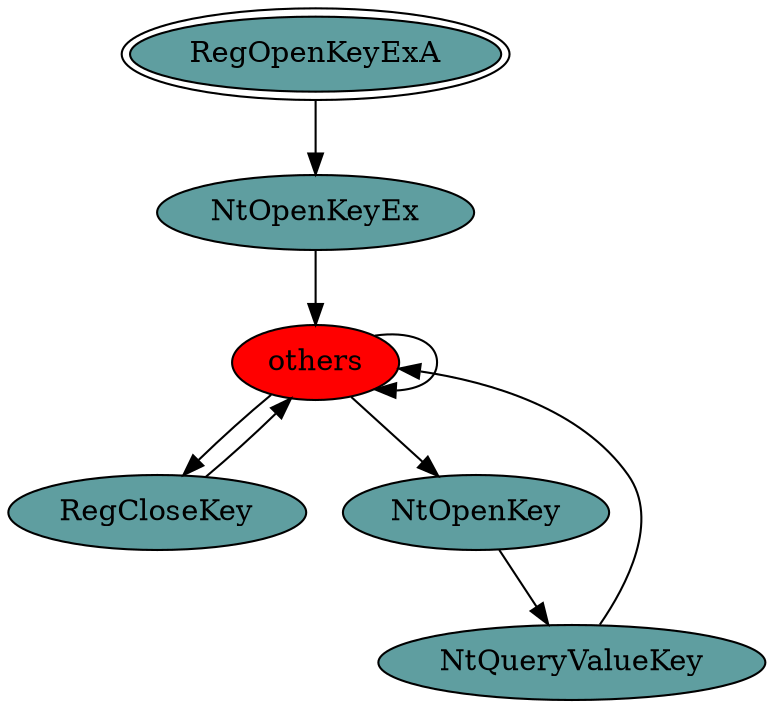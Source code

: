 digraph "./REPORTS/3958/API_PER_CATEGORY/RegQueryValue.exe_2080_Registry_API_per_Category_Transition_Matrix" {
	RegOpenKeyExA [label=RegOpenKeyExA fillcolor=cadetblue peripheries=2 style=filled]
	NtOpenKeyEx [label=NtOpenKeyEx fillcolor=cadetblue style=filled]
	RegOpenKeyExA -> NtOpenKeyEx [label=""]
	others [label=others fillcolor=red style=filled]
	NtOpenKeyEx -> others [label=""]
	others -> others [label=""]
	RegCloseKey [label=RegCloseKey fillcolor=cadetblue style=filled]
	others -> RegCloseKey [label=""]
	NtOpenKey [label=NtOpenKey fillcolor=cadetblue style=filled]
	others -> NtOpenKey [label=""]
	RegCloseKey -> others [label=""]
	NtQueryValueKey [label=NtQueryValueKey fillcolor=cadetblue style=filled]
	NtOpenKey -> NtQueryValueKey [label=""]
	NtQueryValueKey -> others [label=""]
}
